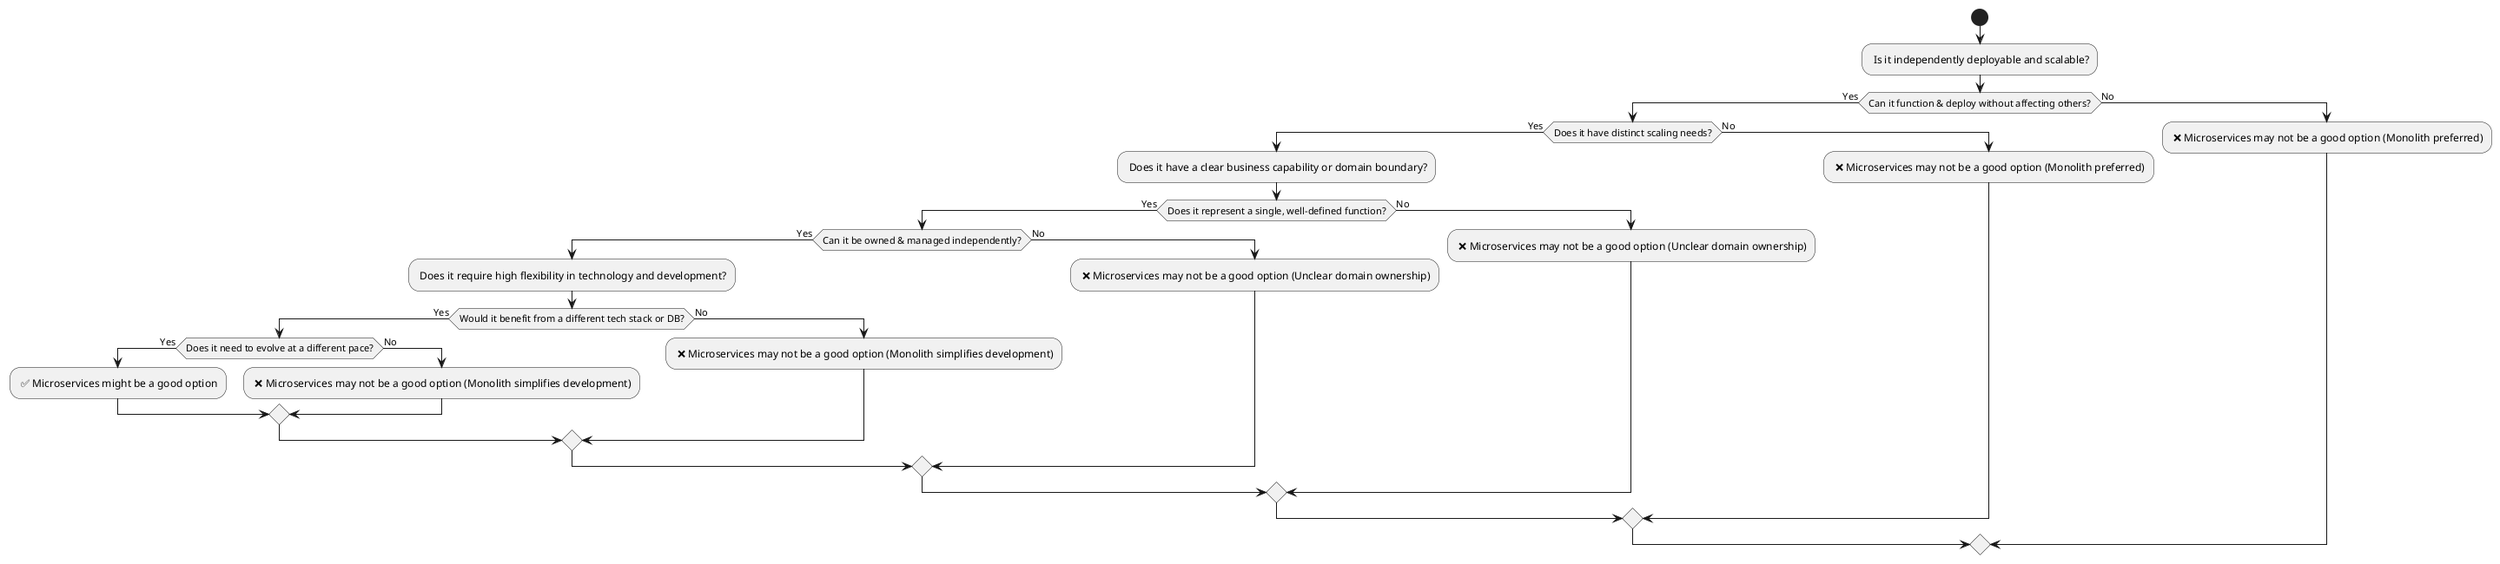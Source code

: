 @startuml

start

: Is it independently deployable and scalable?;
if (Can it function & deploy without affecting others?) then (Yes)
    if (Does it have distinct scaling needs?) then (Yes)
        : Does it have a clear business capability or domain boundary?;
        if (Does it represent a single, well-defined function?) then (Yes)
            if (Can it be owned & managed independently?) then (Yes)
                : Does it require high flexibility in technology and development?;
                if (Would it benefit from a different tech stack or DB?) then (Yes)
                    if (Does it need to evolve at a different pace?) then (Yes)
                        : ✅ Microservices might be a good option;
                    else (No)
                        : ❌ Microservices may not be a good option (Monolith simplifies development);
                    endif
                else (No)
                    : ❌ Microservices may not be a good option (Monolith simplifies development);
                endif
            else (No)
                : ❌ Microservices may not be a good option (Unclear domain ownership);
            endif
        else (No)
            : ❌ Microservices may not be a good option (Unclear domain ownership);
        endif
    else (No)
        : ❌ Microservices may not be a good option (Monolith preferred);
    endif
else (No)
    : ❌ Microservices may not be a good option (Monolith preferred);
endif

@enduml
